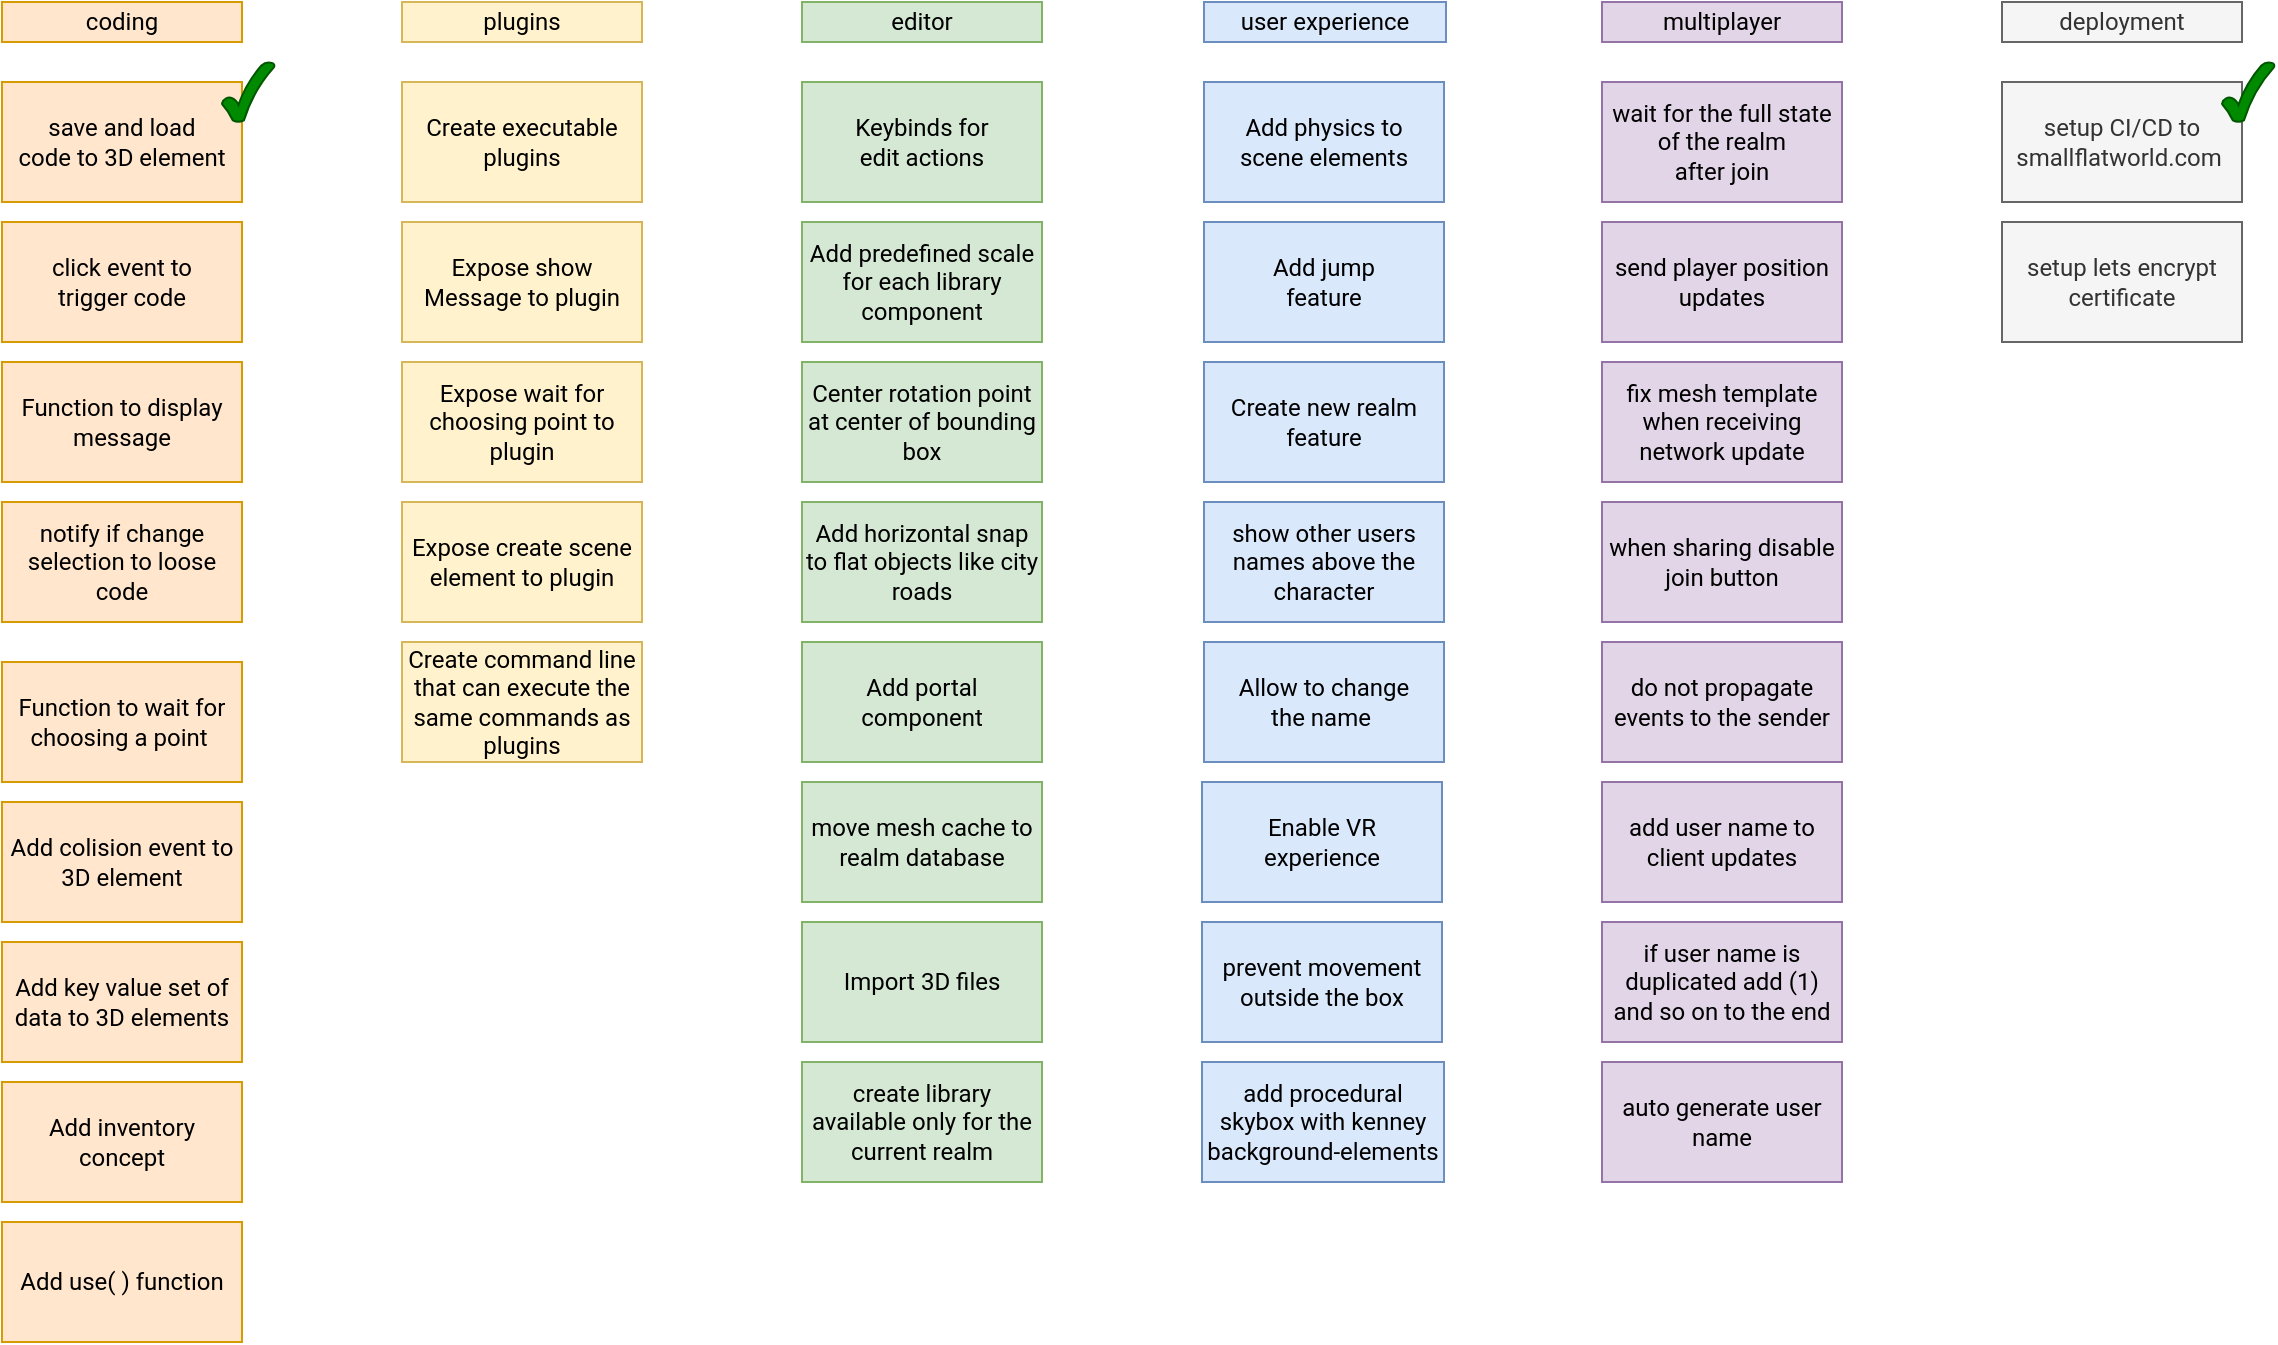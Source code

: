 <mxfile version="13.9.9" type="device">
  <diagram id="eQwurLcD6YKOo8-gMQfG" name="Page-1">
    <mxGraphModel dx="2255" dy="806" grid="1" gridSize="10" guides="1" tooltips="1" connect="1" arrows="1" fold="1" page="1" pageScale="1" pageWidth="1169" pageHeight="827" math="0" shadow="0">
      <root>
        <mxCell id="0" />
        <mxCell id="1" parent="0" />
        <mxCell id="hhvbmtpyPsZvsXLc2sTJ-3" value="save and load &lt;br&gt;code to 3D element" style="rounded=0;whiteSpace=wrap;html=1;fontFamily=Roboto;fillColor=#ffe6cc;strokeColor=#d79b00;" parent="1" vertex="1">
          <mxGeometry x="-80" y="80" width="120" height="60" as="geometry" />
        </mxCell>
        <mxCell id="hhvbmtpyPsZvsXLc2sTJ-4" value="Function to display message" style="rounded=0;whiteSpace=wrap;html=1;fontFamily=Roboto;fillColor=#ffe6cc;strokeColor=#d79b00;" parent="1" vertex="1">
          <mxGeometry x="-80" y="220" width="120" height="60" as="geometry" />
        </mxCell>
        <mxCell id="hhvbmtpyPsZvsXLc2sTJ-5" value="Function to wait for choosing a point&amp;nbsp;" style="rounded=0;whiteSpace=wrap;html=1;fontFamily=Roboto;fillColor=#ffe6cc;strokeColor=#d79b00;" parent="1" vertex="1">
          <mxGeometry x="-80" y="370" width="120" height="60" as="geometry" />
        </mxCell>
        <mxCell id="hhvbmtpyPsZvsXLc2sTJ-7" value="Add jump &lt;br&gt;feature" style="rounded=0;whiteSpace=wrap;html=1;fontFamily=Roboto;fillColor=#dae8fc;strokeColor=#6c8ebf;" parent="1" vertex="1">
          <mxGeometry x="521" y="150" width="120" height="60" as="geometry" />
        </mxCell>
        <mxCell id="hhvbmtpyPsZvsXLc2sTJ-8" value="Add physics to &lt;br&gt;scene elements" style="rounded=0;whiteSpace=wrap;html=1;fontFamily=Roboto;fillColor=#dae8fc;strokeColor=#6c8ebf;" parent="1" vertex="1">
          <mxGeometry x="521" y="80" width="120" height="60" as="geometry" />
        </mxCell>
        <mxCell id="hhvbmtpyPsZvsXLc2sTJ-9" value="Create new realm feature" style="rounded=0;whiteSpace=wrap;html=1;fontFamily=Roboto;fillColor=#dae8fc;strokeColor=#6c8ebf;" parent="1" vertex="1">
          <mxGeometry x="521" y="220" width="120" height="60" as="geometry" />
        </mxCell>
        <mxCell id="hhvbmtpyPsZvsXLc2sTJ-10" value="Keybinds for &lt;br&gt;edit actions" style="rounded=0;whiteSpace=wrap;html=1;fontFamily=Roboto;fillColor=#d5e8d4;strokeColor=#82b366;" parent="1" vertex="1">
          <mxGeometry x="320" y="80" width="120" height="60" as="geometry" />
        </mxCell>
        <mxCell id="hhvbmtpyPsZvsXLc2sTJ-11" value="Center rotation point at center of bounding box" style="rounded=0;whiteSpace=wrap;html=1;fontFamily=Roboto;fillColor=#d5e8d4;strokeColor=#82b366;" parent="1" vertex="1">
          <mxGeometry x="320" y="220" width="120" height="60" as="geometry" />
        </mxCell>
        <mxCell id="hhvbmtpyPsZvsXLc2sTJ-12" value="Add predefined scale for each library component" style="rounded=0;whiteSpace=wrap;html=1;fontFamily=Roboto;fillColor=#d5e8d4;strokeColor=#82b366;" parent="1" vertex="1">
          <mxGeometry x="320" y="150" width="120" height="60" as="geometry" />
        </mxCell>
        <mxCell id="hhvbmtpyPsZvsXLc2sTJ-13" value="Add horizontal snap to flat objects like city roads" style="rounded=0;whiteSpace=wrap;html=1;fontFamily=Roboto;fillColor=#d5e8d4;strokeColor=#82b366;" parent="1" vertex="1">
          <mxGeometry x="320" y="290" width="120" height="60" as="geometry" />
        </mxCell>
        <mxCell id="hhvbmtpyPsZvsXLc2sTJ-14" value="Add portal component" style="rounded=0;whiteSpace=wrap;html=1;fontFamily=Roboto;fillColor=#d5e8d4;strokeColor=#82b366;" parent="1" vertex="1">
          <mxGeometry x="320" y="360" width="120" height="60" as="geometry" />
        </mxCell>
        <mxCell id="hhvbmtpyPsZvsXLc2sTJ-15" value="move mesh cache to realm database" style="rounded=0;whiteSpace=wrap;html=1;fontFamily=Roboto;fillColor=#d5e8d4;strokeColor=#82b366;" parent="1" vertex="1">
          <mxGeometry x="320" y="430" width="120" height="60" as="geometry" />
        </mxCell>
        <mxCell id="hhvbmtpyPsZvsXLc2sTJ-16" value="fix mesh template when receiving network update" style="rounded=0;whiteSpace=wrap;html=1;fontFamily=Roboto;fillColor=#e1d5e7;strokeColor=#9673a6;" parent="1" vertex="1">
          <mxGeometry x="720" y="220" width="120" height="60" as="geometry" />
        </mxCell>
        <mxCell id="hhvbmtpyPsZvsXLc2sTJ-17" value="do not propagate events to the sender" style="rounded=0;whiteSpace=wrap;html=1;fontFamily=Roboto;fillColor=#e1d5e7;strokeColor=#9673a6;" parent="1" vertex="1">
          <mxGeometry x="720" y="360" width="120" height="60" as="geometry" />
        </mxCell>
        <mxCell id="hhvbmtpyPsZvsXLc2sTJ-18" value="wait for the full state of the realm &lt;br&gt;after join" style="rounded=0;whiteSpace=wrap;html=1;fontFamily=Roboto;fillColor=#e1d5e7;strokeColor=#9673a6;" parent="1" vertex="1">
          <mxGeometry x="720" y="80" width="120" height="60" as="geometry" />
        </mxCell>
        <mxCell id="hhvbmtpyPsZvsXLc2sTJ-19" value="send player position updates" style="rounded=0;whiteSpace=wrap;html=1;fontFamily=Roboto;fillColor=#e1d5e7;strokeColor=#9673a6;" parent="1" vertex="1">
          <mxGeometry x="720" y="150" width="120" height="60" as="geometry" />
        </mxCell>
        <mxCell id="hhvbmtpyPsZvsXLc2sTJ-20" value="when sharing disable join button" style="rounded=0;whiteSpace=wrap;html=1;fontFamily=Roboto;fillColor=#e1d5e7;strokeColor=#9673a6;" parent="1" vertex="1">
          <mxGeometry x="720" y="290" width="120" height="60" as="geometry" />
        </mxCell>
        <mxCell id="hhvbmtpyPsZvsXLc2sTJ-21" value="Enable VR &lt;br&gt;experience" style="rounded=0;whiteSpace=wrap;html=1;fontFamily=Roboto;fillColor=#dae8fc;strokeColor=#6c8ebf;" parent="1" vertex="1">
          <mxGeometry x="520" y="430" width="120" height="60" as="geometry" />
        </mxCell>
        <mxCell id="hhvbmtpyPsZvsXLc2sTJ-22" value="prevent movement outside the box" style="rounded=0;whiteSpace=wrap;html=1;fontFamily=Roboto;fillColor=#dae8fc;strokeColor=#6c8ebf;" parent="1" vertex="1">
          <mxGeometry x="520" y="500" width="120" height="60" as="geometry" />
        </mxCell>
        <mxCell id="hhvbmtpyPsZvsXLc2sTJ-23" value="add procedural skybox with kenney background-elements" style="rounded=0;whiteSpace=wrap;html=1;fontFamily=Roboto;fillColor=#dae8fc;strokeColor=#6c8ebf;" parent="1" vertex="1">
          <mxGeometry x="520" y="570" width="121" height="60" as="geometry" />
        </mxCell>
        <mxCell id="hhvbmtpyPsZvsXLc2sTJ-24" value="Add key value set of data to 3D elements" style="rounded=0;whiteSpace=wrap;html=1;fontFamily=Roboto;fillColor=#ffe6cc;strokeColor=#d79b00;" parent="1" vertex="1">
          <mxGeometry x="-80" y="510" width="120" height="60" as="geometry" />
        </mxCell>
        <mxCell id="hhvbmtpyPsZvsXLc2sTJ-25" value="Add colision event to 3D element" style="rounded=0;whiteSpace=wrap;html=1;fontFamily=Roboto;fillColor=#ffe6cc;strokeColor=#d79b00;" parent="1" vertex="1">
          <mxGeometry x="-80" y="440" width="120" height="60" as="geometry" />
        </mxCell>
        <mxCell id="hhvbmtpyPsZvsXLc2sTJ-27" value="multiplayer" style="text;html=1;strokeColor=#9673a6;fillColor=#e1d5e7;align=center;verticalAlign=middle;whiteSpace=wrap;rounded=0;fontFamily=Roboto;" parent="1" vertex="1">
          <mxGeometry x="720" y="40" width="120" height="20" as="geometry" />
        </mxCell>
        <mxCell id="hhvbmtpyPsZvsXLc2sTJ-28" value="coding" style="text;html=1;strokeColor=#d79b00;fillColor=#ffe6cc;align=center;verticalAlign=middle;whiteSpace=wrap;rounded=0;fontFamily=Roboto;" parent="1" vertex="1">
          <mxGeometry x="-80" y="40" width="120" height="20" as="geometry" />
        </mxCell>
        <mxCell id="hhvbmtpyPsZvsXLc2sTJ-29" value="editor" style="text;html=1;strokeColor=#82b366;fillColor=#d5e8d4;align=center;verticalAlign=middle;whiteSpace=wrap;rounded=0;fontFamily=Roboto;" parent="1" vertex="1">
          <mxGeometry x="320" y="40" width="120" height="20" as="geometry" />
        </mxCell>
        <mxCell id="hhvbmtpyPsZvsXLc2sTJ-31" value="Create executable plugins" style="rounded=0;whiteSpace=wrap;html=1;fontFamily=Roboto;fillColor=#fff2cc;strokeColor=#d6b656;" parent="1" vertex="1">
          <mxGeometry x="120" y="80" width="120" height="60" as="geometry" />
        </mxCell>
        <mxCell id="hhvbmtpyPsZvsXLc2sTJ-32" value="Expose create scene element to plugin" style="rounded=0;whiteSpace=wrap;html=1;fontFamily=Roboto;fillColor=#fff2cc;strokeColor=#d6b656;" parent="1" vertex="1">
          <mxGeometry x="120" y="290" width="120" height="60" as="geometry" />
        </mxCell>
        <mxCell id="hhvbmtpyPsZvsXLc2sTJ-33" value="Expose show Message to plugin" style="rounded=0;whiteSpace=wrap;html=1;fontFamily=Roboto;fillColor=#fff2cc;strokeColor=#d6b656;" parent="1" vertex="1">
          <mxGeometry x="120" y="150" width="120" height="60" as="geometry" />
        </mxCell>
        <mxCell id="hhvbmtpyPsZvsXLc2sTJ-34" value="Expose wait for choosing point to plugin" style="rounded=0;whiteSpace=wrap;html=1;fontFamily=Roboto;fillColor=#fff2cc;strokeColor=#d6b656;" parent="1" vertex="1">
          <mxGeometry x="120" y="220" width="120" height="60" as="geometry" />
        </mxCell>
        <mxCell id="hhvbmtpyPsZvsXLc2sTJ-35" value="plugins" style="text;html=1;strokeColor=#d6b656;fillColor=#fff2cc;align=center;verticalAlign=middle;whiteSpace=wrap;rounded=0;fontFamily=Roboto;" parent="1" vertex="1">
          <mxGeometry x="120" y="40" width="120" height="20" as="geometry" />
        </mxCell>
        <mxCell id="hhvbmtpyPsZvsXLc2sTJ-36" value="Create command line that can execute the same commands as plugins" style="rounded=0;whiteSpace=wrap;html=1;fontFamily=Roboto;fillColor=#fff2cc;strokeColor=#d6b656;" parent="1" vertex="1">
          <mxGeometry x="120" y="360" width="120" height="60" as="geometry" />
        </mxCell>
        <mxCell id="hhvbmtpyPsZvsXLc2sTJ-37" value="create library available only for the current realm" style="rounded=0;whiteSpace=wrap;html=1;fontFamily=Roboto;fillColor=#d5e8d4;strokeColor=#82b366;" parent="1" vertex="1">
          <mxGeometry x="320" y="570" width="120" height="60" as="geometry" />
        </mxCell>
        <mxCell id="hhvbmtpyPsZvsXLc2sTJ-38" value="Import 3D files" style="rounded=0;whiteSpace=wrap;html=1;fontFamily=Roboto;fillColor=#d5e8d4;strokeColor=#82b366;" parent="1" vertex="1">
          <mxGeometry x="320" y="500" width="120" height="60" as="geometry" />
        </mxCell>
        <mxCell id="hhvbmtpyPsZvsXLc2sTJ-39" value="add user name to client updates" style="rounded=0;whiteSpace=wrap;html=1;fontFamily=Roboto;fillColor=#e1d5e7;strokeColor=#9673a6;" parent="1" vertex="1">
          <mxGeometry x="720" y="430" width="120" height="60" as="geometry" />
        </mxCell>
        <mxCell id="hhvbmtpyPsZvsXLc2sTJ-40" value="auto generate user name" style="rounded=0;whiteSpace=wrap;html=1;fontFamily=Roboto;fillColor=#e1d5e7;strokeColor=#9673a6;" parent="1" vertex="1">
          <mxGeometry x="720" y="570" width="120" height="60" as="geometry" />
        </mxCell>
        <mxCell id="hhvbmtpyPsZvsXLc2sTJ-41" value="if user name is duplicated add (1) and so on to the end" style="rounded=0;whiteSpace=wrap;html=1;fontFamily=Roboto;fillColor=#e1d5e7;strokeColor=#9673a6;" parent="1" vertex="1">
          <mxGeometry x="720" y="500" width="120" height="60" as="geometry" />
        </mxCell>
        <mxCell id="hhvbmtpyPsZvsXLc2sTJ-42" value="Allow to change &lt;br&gt;the name&amp;nbsp;" style="rounded=0;whiteSpace=wrap;html=1;fontFamily=Roboto;fillColor=#dae8fc;strokeColor=#6c8ebf;" parent="1" vertex="1">
          <mxGeometry x="521" y="360" width="120" height="60" as="geometry" />
        </mxCell>
        <mxCell id="hhvbmtpyPsZvsXLc2sTJ-43" value="user experience" style="text;html=1;strokeColor=#6c8ebf;fillColor=#dae8fc;align=center;verticalAlign=middle;whiteSpace=wrap;rounded=0;fontFamily=Roboto;" parent="1" vertex="1">
          <mxGeometry x="521" y="40" width="121" height="20" as="geometry" />
        </mxCell>
        <mxCell id="hhvbmtpyPsZvsXLc2sTJ-44" value="show other users names above the character" style="rounded=0;whiteSpace=wrap;html=1;fontFamily=Roboto;fillColor=#dae8fc;strokeColor=#6c8ebf;" parent="1" vertex="1">
          <mxGeometry x="521" y="290" width="120" height="60" as="geometry" />
        </mxCell>
        <mxCell id="hhvbmtpyPsZvsXLc2sTJ-47" value="Add inventory concept" style="rounded=0;whiteSpace=wrap;html=1;fontFamily=Roboto;fillColor=#ffe6cc;strokeColor=#d79b00;" parent="1" vertex="1">
          <mxGeometry x="-80" y="580" width="120" height="60" as="geometry" />
        </mxCell>
        <mxCell id="hhvbmtpyPsZvsXLc2sTJ-48" value="Add use( ) function" style="rounded=0;whiteSpace=wrap;html=1;fontFamily=Roboto;fillColor=#ffe6cc;strokeColor=#d79b00;" parent="1" vertex="1">
          <mxGeometry x="-80" y="650" width="120" height="60" as="geometry" />
        </mxCell>
        <mxCell id="hhvbmtpyPsZvsXLc2sTJ-56" value="click event to &lt;br&gt;trigger code" style="rounded=0;whiteSpace=wrap;html=1;fontFamily=Roboto;fillColor=#ffe6cc;strokeColor=#d79b00;" parent="1" vertex="1">
          <mxGeometry x="-80" y="150" width="120" height="60" as="geometry" />
        </mxCell>
        <mxCell id="hhvbmtpyPsZvsXLc2sTJ-57" value="notify if change selection to loose code" style="rounded=0;whiteSpace=wrap;html=1;fontFamily=Roboto;fillColor=#ffe6cc;strokeColor=#d79b00;" parent="1" vertex="1">
          <mxGeometry x="-80" y="290" width="120" height="60" as="geometry" />
        </mxCell>
        <mxCell id="hhvbmtpyPsZvsXLc2sTJ-59" value="" style="verticalLabelPosition=bottom;verticalAlign=top;html=1;shape=mxgraph.basic.tick;fontFamily=Roboto;fillColor=#008a00;strokeColor=#005700;fontColor=#ffffff;" parent="1" vertex="1">
          <mxGeometry x="30.0" y="70" width="26.25" height="30" as="geometry" />
        </mxCell>
        <mxCell id="dsrpRAJwARRAVhw4RFIG-1" value="deployment" style="text;html=1;strokeColor=#666666;fillColor=#f5f5f5;align=center;verticalAlign=middle;whiteSpace=wrap;rounded=0;fontFamily=Roboto;fontColor=#333333;" vertex="1" parent="1">
          <mxGeometry x="920" y="40" width="120" height="20" as="geometry" />
        </mxCell>
        <mxCell id="dsrpRAJwARRAVhw4RFIG-2" value="setup CI/CD to smallflatworld.com&amp;nbsp;" style="rounded=0;whiteSpace=wrap;html=1;fontFamily=Roboto;fillColor=#f5f5f5;strokeColor=#666666;fontColor=#333333;" vertex="1" parent="1">
          <mxGeometry x="920" y="80" width="120" height="60" as="geometry" />
        </mxCell>
        <mxCell id="dsrpRAJwARRAVhw4RFIG-3" value="setup lets encrypt certificate" style="rounded=0;whiteSpace=wrap;html=1;fontFamily=Roboto;fillColor=#f5f5f5;strokeColor=#666666;fontColor=#333333;" vertex="1" parent="1">
          <mxGeometry x="920" y="150" width="120" height="60" as="geometry" />
        </mxCell>
        <mxCell id="dsrpRAJwARRAVhw4RFIG-4" value="" style="verticalLabelPosition=bottom;verticalAlign=top;html=1;shape=mxgraph.basic.tick;fontFamily=Roboto;fillColor=#008a00;strokeColor=#005700;fontColor=#ffffff;" vertex="1" parent="1">
          <mxGeometry x="1030.0" y="70" width="26.25" height="30" as="geometry" />
        </mxCell>
      </root>
    </mxGraphModel>
  </diagram>
</mxfile>
